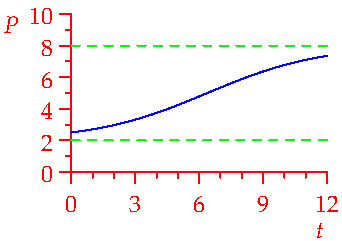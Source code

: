 settings.tex="pdflatex";

texpreamble("\usepackage{amsmath}
\usepackage{amsthm,amssymb}
\usepackage{mathpazo}
\usepackage[svgnames]{xcolor}
\usepackage{textcomp}
");
import graph;

size(170,120,IgnoreAspect);

real h=1;

real P0=5-sqrt(25-16*h);
real P1=5+sqrt(25-16*h);

real M=P1-P0;
real k=1/16;
real y=1.5-h;

real f(real t){return y*M/(y+(M-y)*exp(-k*M*t))+P0;}
draw(graph(f,0,12),blue);

draw((0,P0)--(12,P0),green+dashed);
draw((0,P1)--(12,P1),green+dashed);

xaxis("$t$",0,12,red,RightTicks);
yaxis("$P$",0,10,red,LeftTicks(Step=2,step=1));


